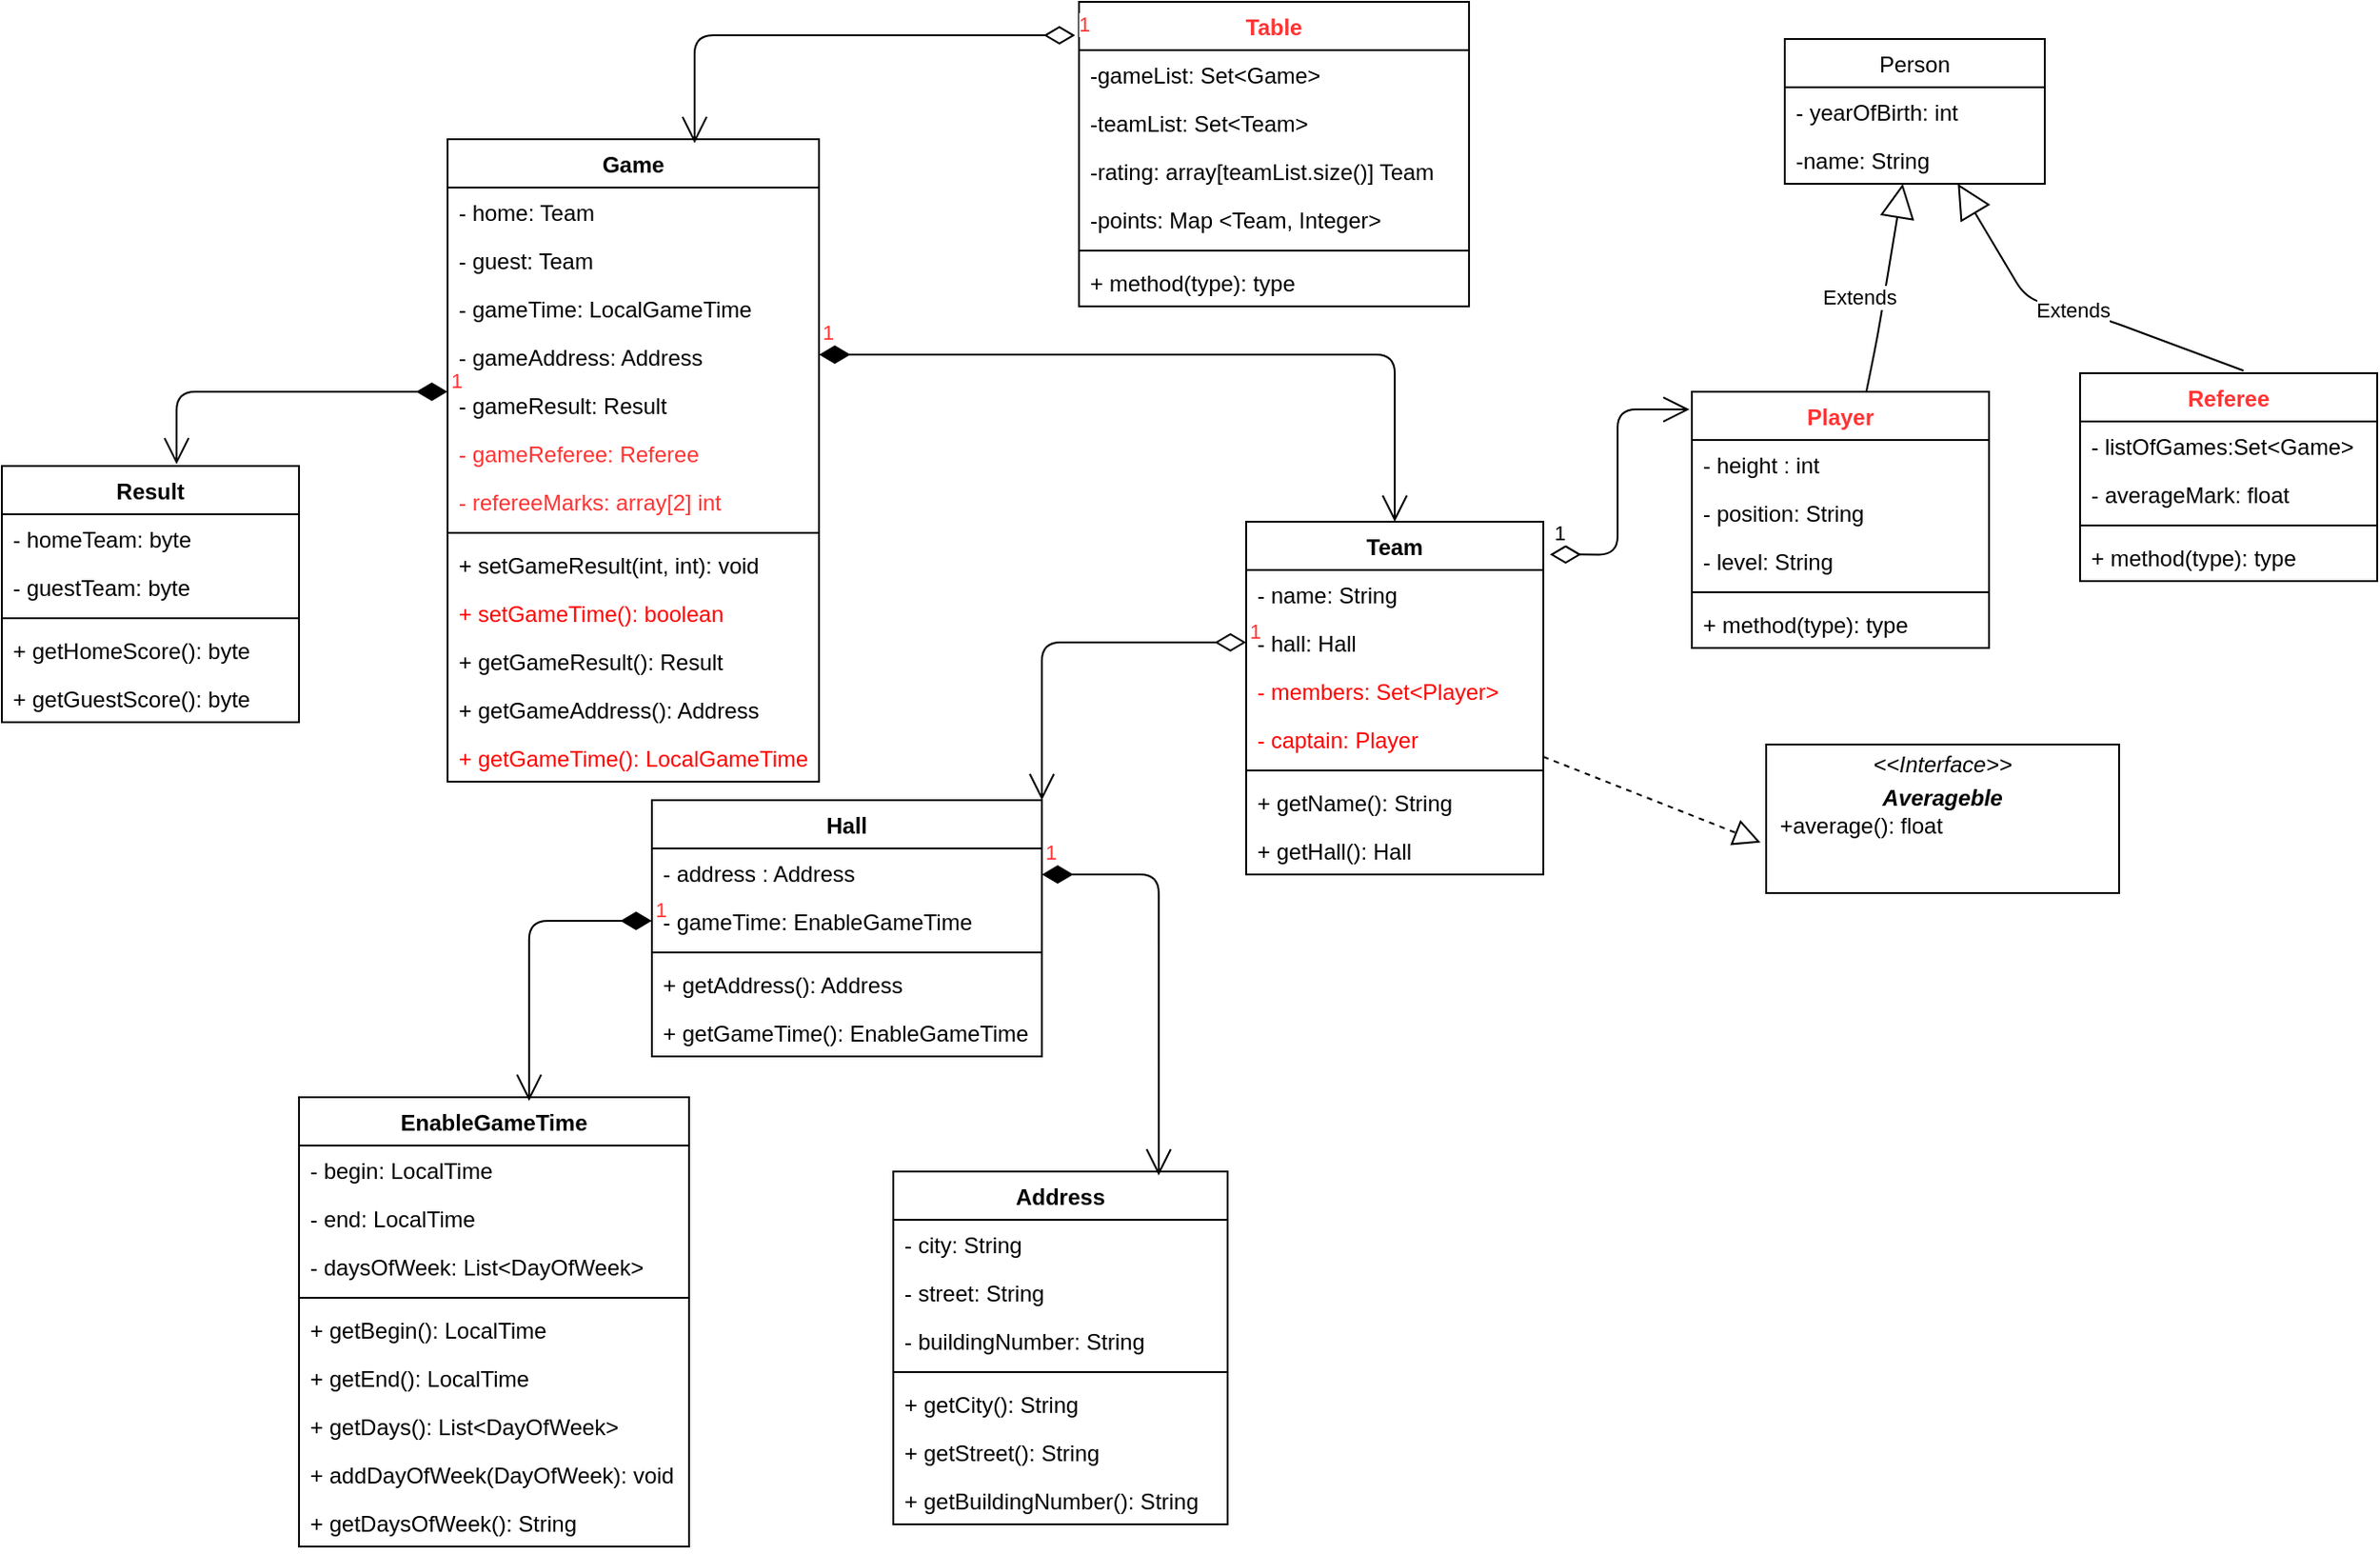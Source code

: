 <mxfile version="13.9.2" type="github">
  <diagram name="Page-1" id="e7e014a7-5840-1c2e-5031-d8a46d1fe8dd">
    <mxGraphModel dx="1221" dy="645" grid="1" gridSize="10" guides="1" tooltips="1" connect="1" arrows="1" fold="1" page="1" pageScale="1" pageWidth="1169" pageHeight="826" background="#ffffff" math="0" shadow="0">
      <root>
        <mxCell id="0" />
        <mxCell id="1" parent="0" />
        <mxCell id="iB-sYYp6q5rqVPIzSp3z-55" value="Table" style="swimlane;fontStyle=1;align=center;verticalAlign=top;childLayout=stackLayout;horizontal=1;startSize=26;horizontalStack=0;resizeParent=1;resizeParentMax=0;resizeLast=0;collapsible=1;marginBottom=0;fontColor=#FF3333;" parent="1" vertex="1">
          <mxGeometry x="630" y="50" width="210" height="164" as="geometry" />
        </mxCell>
        <mxCell id="iB-sYYp6q5rqVPIzSp3z-56" value="-gameList: Set&lt;Game&gt;" style="text;strokeColor=none;fillColor=none;align=left;verticalAlign=top;spacingLeft=4;spacingRight=4;overflow=hidden;rotatable=0;points=[[0,0.5],[1,0.5]];portConstraint=eastwest;" parent="iB-sYYp6q5rqVPIzSp3z-55" vertex="1">
          <mxGeometry y="26" width="210" height="26" as="geometry" />
        </mxCell>
        <mxCell id="NU6HqHWdmJFwHkddgn6K-25" value="-teamList: Set&lt;Team&gt;" style="text;strokeColor=none;fillColor=none;align=left;verticalAlign=top;spacingLeft=4;spacingRight=4;overflow=hidden;rotatable=0;points=[[0,0.5],[1,0.5]];portConstraint=eastwest;" parent="iB-sYYp6q5rqVPIzSp3z-55" vertex="1">
          <mxGeometry y="52" width="210" height="26" as="geometry" />
        </mxCell>
        <mxCell id="NU6HqHWdmJFwHkddgn6K-26" value="-rating: array[teamList.size()] Team" style="text;strokeColor=none;fillColor=none;align=left;verticalAlign=top;spacingLeft=4;spacingRight=4;overflow=hidden;rotatable=0;points=[[0,0.5],[1,0.5]];portConstraint=eastwest;" parent="iB-sYYp6q5rqVPIzSp3z-55" vertex="1">
          <mxGeometry y="78" width="210" height="26" as="geometry" />
        </mxCell>
        <mxCell id="NU6HqHWdmJFwHkddgn6K-24" value="-points: Map &lt;Team, Integer&gt;" style="text;strokeColor=none;fillColor=none;align=left;verticalAlign=top;spacingLeft=4;spacingRight=4;overflow=hidden;rotatable=0;points=[[0,0.5],[1,0.5]];portConstraint=eastwest;" parent="iB-sYYp6q5rqVPIzSp3z-55" vertex="1">
          <mxGeometry y="104" width="210" height="26" as="geometry" />
        </mxCell>
        <mxCell id="iB-sYYp6q5rqVPIzSp3z-57" value="" style="line;strokeWidth=1;fillColor=none;align=left;verticalAlign=middle;spacingTop=-1;spacingLeft=3;spacingRight=3;rotatable=0;labelPosition=right;points=[];portConstraint=eastwest;" parent="iB-sYYp6q5rqVPIzSp3z-55" vertex="1">
          <mxGeometry y="130" width="210" height="8" as="geometry" />
        </mxCell>
        <mxCell id="iB-sYYp6q5rqVPIzSp3z-58" value="+ method(type): type" style="text;strokeColor=none;fillColor=none;align=left;verticalAlign=top;spacingLeft=4;spacingRight=4;overflow=hidden;rotatable=0;points=[[0,0.5],[1,0.5]];portConstraint=eastwest;" parent="iB-sYYp6q5rqVPIzSp3z-55" vertex="1">
          <mxGeometry y="138" width="210" height="26" as="geometry" />
        </mxCell>
        <mxCell id="iB-sYYp6q5rqVPIzSp3z-59" value="Person" style="swimlane;fontStyle=0;childLayout=stackLayout;horizontal=1;startSize=26;fillColor=none;horizontalStack=0;resizeParent=1;resizeParentMax=0;resizeLast=0;collapsible=1;marginBottom=0;" parent="1" vertex="1">
          <mxGeometry x="1010" y="70" width="140" height="78" as="geometry" />
        </mxCell>
        <mxCell id="iB-sYYp6q5rqVPIzSp3z-60" value="- yearOfBirth: int" style="text;strokeColor=none;fillColor=none;align=left;verticalAlign=top;spacingLeft=4;spacingRight=4;overflow=hidden;rotatable=0;points=[[0,0.5],[1,0.5]];portConstraint=eastwest;" parent="iB-sYYp6q5rqVPIzSp3z-59" vertex="1">
          <mxGeometry y="26" width="140" height="26" as="geometry" />
        </mxCell>
        <mxCell id="iB-sYYp6q5rqVPIzSp3z-61" value="-name: String" style="text;strokeColor=none;fillColor=none;align=left;verticalAlign=top;spacingLeft=4;spacingRight=4;overflow=hidden;rotatable=0;points=[[0,0.5],[1,0.5]];portConstraint=eastwest;" parent="iB-sYYp6q5rqVPIzSp3z-59" vertex="1">
          <mxGeometry y="52" width="140" height="26" as="geometry" />
        </mxCell>
        <mxCell id="TwgE0St8MOjOakiMRuRE-41" value="Team" style="swimlane;fontStyle=1;align=center;verticalAlign=top;childLayout=stackLayout;horizontal=1;startSize=26;horizontalStack=0;resizeParent=1;resizeParentMax=0;resizeLast=0;collapsible=1;marginBottom=0;" parent="1" vertex="1">
          <mxGeometry x="720" y="330" width="160" height="190" as="geometry" />
        </mxCell>
        <mxCell id="TwgE0St8MOjOakiMRuRE-42" value="- name: String" style="text;strokeColor=none;fillColor=none;align=left;verticalAlign=top;spacingLeft=4;spacingRight=4;overflow=hidden;rotatable=0;points=[[0,0.5],[1,0.5]];portConstraint=eastwest;" parent="TwgE0St8MOjOakiMRuRE-41" vertex="1">
          <mxGeometry y="26" width="160" height="26" as="geometry" />
        </mxCell>
        <mxCell id="TwgE0St8MOjOakiMRuRE-109" value="- hall: Hall" style="text;strokeColor=none;fillColor=none;align=left;verticalAlign=top;spacingLeft=4;spacingRight=4;overflow=hidden;rotatable=0;points=[[0,0.5],[1,0.5]];portConstraint=eastwest;" parent="TwgE0St8MOjOakiMRuRE-41" vertex="1">
          <mxGeometry y="52" width="160" height="26" as="geometry" />
        </mxCell>
        <mxCell id="NU6HqHWdmJFwHkddgn6K-23" value="- members: Set&lt;Player&gt;" style="text;strokeColor=none;fillColor=none;align=left;verticalAlign=top;spacingLeft=4;spacingRight=4;overflow=hidden;rotatable=0;points=[[0,0.5],[1,0.5]];portConstraint=eastwest;fontColor=#FF0000;" parent="TwgE0St8MOjOakiMRuRE-41" vertex="1">
          <mxGeometry y="78" width="160" height="26" as="geometry" />
        </mxCell>
        <mxCell id="TwgE0St8MOjOakiMRuRE-45" value="- captain: Player" style="text;strokeColor=none;fillColor=none;align=left;verticalAlign=top;spacingLeft=4;spacingRight=4;overflow=hidden;rotatable=0;points=[[0,0.5],[1,0.5]];portConstraint=eastwest;fontColor=#FF0000;" parent="TwgE0St8MOjOakiMRuRE-41" vertex="1">
          <mxGeometry y="104" width="160" height="26" as="geometry" />
        </mxCell>
        <mxCell id="TwgE0St8MOjOakiMRuRE-43" value="" style="line;strokeWidth=1;fillColor=none;align=left;verticalAlign=middle;spacingTop=-1;spacingLeft=3;spacingRight=3;rotatable=0;labelPosition=right;points=[];portConstraint=eastwest;" parent="TwgE0St8MOjOakiMRuRE-41" vertex="1">
          <mxGeometry y="130" width="160" height="8" as="geometry" />
        </mxCell>
        <mxCell id="TwgE0St8MOjOakiMRuRE-82" value="+ getName(): String" style="text;strokeColor=none;fillColor=none;align=left;verticalAlign=top;spacingLeft=4;spacingRight=4;overflow=hidden;rotatable=0;points=[[0,0.5],[1,0.5]];portConstraint=eastwest;" parent="TwgE0St8MOjOakiMRuRE-41" vertex="1">
          <mxGeometry y="138" width="160" height="26" as="geometry" />
        </mxCell>
        <mxCell id="TwgE0St8MOjOakiMRuRE-44" value="+ getHall(): Hall" style="text;strokeColor=none;fillColor=none;align=left;verticalAlign=top;spacingLeft=4;spacingRight=4;overflow=hidden;rotatable=0;points=[[0,0.5],[1,0.5]];portConstraint=eastwest;" parent="TwgE0St8MOjOakiMRuRE-41" vertex="1">
          <mxGeometry y="164" width="160" height="26" as="geometry" />
        </mxCell>
        <mxCell id="TwgE0St8MOjOakiMRuRE-46" value="Hall" style="swimlane;fontStyle=1;align=center;verticalAlign=top;childLayout=stackLayout;horizontal=1;startSize=26;horizontalStack=0;resizeParent=1;resizeParentMax=0;resizeLast=0;collapsible=1;marginBottom=0;" parent="1" vertex="1">
          <mxGeometry x="400" y="480" width="210" height="138" as="geometry" />
        </mxCell>
        <mxCell id="TwgE0St8MOjOakiMRuRE-47" value="- address : Address" style="text;strokeColor=none;fillColor=none;align=left;verticalAlign=top;spacingLeft=4;spacingRight=4;overflow=hidden;rotatable=0;points=[[0,0.5],[1,0.5]];portConstraint=eastwest;" parent="TwgE0St8MOjOakiMRuRE-46" vertex="1">
          <mxGeometry y="26" width="210" height="26" as="geometry" />
        </mxCell>
        <mxCell id="TwgE0St8MOjOakiMRuRE-48" value="- gameTime: EnableGameTime" style="text;strokeColor=none;fillColor=none;align=left;verticalAlign=top;spacingLeft=4;spacingRight=4;overflow=hidden;rotatable=0;points=[[0,0.5],[1,0.5]];portConstraint=eastwest;" parent="TwgE0St8MOjOakiMRuRE-46" vertex="1">
          <mxGeometry y="52" width="210" height="26" as="geometry" />
        </mxCell>
        <mxCell id="TwgE0St8MOjOakiMRuRE-49" value="" style="line;strokeWidth=1;fillColor=none;align=left;verticalAlign=middle;spacingTop=-1;spacingLeft=3;spacingRight=3;rotatable=0;labelPosition=right;points=[];portConstraint=eastwest;" parent="TwgE0St8MOjOakiMRuRE-46" vertex="1">
          <mxGeometry y="78" width="210" height="8" as="geometry" />
        </mxCell>
        <mxCell id="TwgE0St8MOjOakiMRuRE-77" value="+ getAddress(): Address" style="text;strokeColor=none;fillColor=none;align=left;verticalAlign=top;spacingLeft=4;spacingRight=4;overflow=hidden;rotatable=0;points=[[0,0.5],[1,0.5]];portConstraint=eastwest;" parent="TwgE0St8MOjOakiMRuRE-46" vertex="1">
          <mxGeometry y="86" width="210" height="26" as="geometry" />
        </mxCell>
        <mxCell id="TwgE0St8MOjOakiMRuRE-50" value="+ getGameTime(): EnableGameTime" style="text;strokeColor=none;fillColor=none;align=left;verticalAlign=top;spacingLeft=4;spacingRight=4;overflow=hidden;rotatable=0;points=[[0,0.5],[1,0.5]];portConstraint=eastwest;" parent="TwgE0St8MOjOakiMRuRE-46" vertex="1">
          <mxGeometry y="112" width="210" height="26" as="geometry" />
        </mxCell>
        <mxCell id="TwgE0St8MOjOakiMRuRE-51" value="Address" style="swimlane;fontStyle=1;align=center;verticalAlign=top;childLayout=stackLayout;horizontal=1;startSize=26;horizontalStack=0;resizeParent=1;resizeParentMax=0;resizeLast=0;collapsible=1;marginBottom=0;" parent="1" vertex="1">
          <mxGeometry x="530" y="680" width="180" height="190" as="geometry" />
        </mxCell>
        <mxCell id="TwgE0St8MOjOakiMRuRE-52" value="- city: String" style="text;strokeColor=none;fillColor=none;align=left;verticalAlign=top;spacingLeft=4;spacingRight=4;overflow=hidden;rotatable=0;points=[[0,0.5],[1,0.5]];portConstraint=eastwest;" parent="TwgE0St8MOjOakiMRuRE-51" vertex="1">
          <mxGeometry y="26" width="180" height="26" as="geometry" />
        </mxCell>
        <mxCell id="TwgE0St8MOjOakiMRuRE-55" value="- street: String" style="text;strokeColor=none;fillColor=none;align=left;verticalAlign=top;spacingLeft=4;spacingRight=4;overflow=hidden;rotatable=0;points=[[0,0.5],[1,0.5]];portConstraint=eastwest;" parent="TwgE0St8MOjOakiMRuRE-51" vertex="1">
          <mxGeometry y="52" width="180" height="26" as="geometry" />
        </mxCell>
        <mxCell id="TwgE0St8MOjOakiMRuRE-56" value="- buildingNumber: String" style="text;strokeColor=none;fillColor=none;align=left;verticalAlign=top;spacingLeft=4;spacingRight=4;overflow=hidden;rotatable=0;points=[[0,0.5],[1,0.5]];portConstraint=eastwest;" parent="TwgE0St8MOjOakiMRuRE-51" vertex="1">
          <mxGeometry y="78" width="180" height="26" as="geometry" />
        </mxCell>
        <mxCell id="TwgE0St8MOjOakiMRuRE-53" value="" style="line;strokeWidth=1;fillColor=none;align=left;verticalAlign=middle;spacingTop=-1;spacingLeft=3;spacingRight=3;rotatable=0;labelPosition=right;points=[];portConstraint=eastwest;" parent="TwgE0St8MOjOakiMRuRE-51" vertex="1">
          <mxGeometry y="104" width="180" height="8" as="geometry" />
        </mxCell>
        <mxCell id="TwgE0St8MOjOakiMRuRE-54" value="+ getCity(): String" style="text;strokeColor=none;fillColor=none;align=left;verticalAlign=top;spacingLeft=4;spacingRight=4;overflow=hidden;rotatable=0;points=[[0,0.5],[1,0.5]];portConstraint=eastwest;" parent="TwgE0St8MOjOakiMRuRE-51" vertex="1">
          <mxGeometry y="112" width="180" height="26" as="geometry" />
        </mxCell>
        <mxCell id="TwgE0St8MOjOakiMRuRE-57" value="+ getStreet(): String" style="text;strokeColor=none;fillColor=none;align=left;verticalAlign=top;spacingLeft=4;spacingRight=4;overflow=hidden;rotatable=0;points=[[0,0.5],[1,0.5]];portConstraint=eastwest;" parent="TwgE0St8MOjOakiMRuRE-51" vertex="1">
          <mxGeometry y="138" width="180" height="26" as="geometry" />
        </mxCell>
        <mxCell id="TwgE0St8MOjOakiMRuRE-58" value="+ getBuildingNumber(): String" style="text;strokeColor=none;fillColor=none;align=left;verticalAlign=top;spacingLeft=4;spacingRight=4;overflow=hidden;rotatable=0;points=[[0,0.5],[1,0.5]];portConstraint=eastwest;" parent="TwgE0St8MOjOakiMRuRE-51" vertex="1">
          <mxGeometry y="164" width="180" height="26" as="geometry" />
        </mxCell>
        <mxCell id="TwgE0St8MOjOakiMRuRE-59" value="EnableGameTime" style="swimlane;fontStyle=1;align=center;verticalAlign=top;childLayout=stackLayout;horizontal=1;startSize=26;horizontalStack=0;resizeParent=1;resizeParentMax=0;resizeLast=0;collapsible=1;marginBottom=0;" parent="1" vertex="1">
          <mxGeometry x="210" y="640" width="210" height="242" as="geometry" />
        </mxCell>
        <mxCell id="TwgE0St8MOjOakiMRuRE-60" value="- begin: LocalTime" style="text;strokeColor=none;fillColor=none;align=left;verticalAlign=top;spacingLeft=4;spacingRight=4;overflow=hidden;rotatable=0;points=[[0,0.5],[1,0.5]];portConstraint=eastwest;" parent="TwgE0St8MOjOakiMRuRE-59" vertex="1">
          <mxGeometry y="26" width="210" height="26" as="geometry" />
        </mxCell>
        <mxCell id="TwgE0St8MOjOakiMRuRE-70" value="- end: LocalTime" style="text;strokeColor=none;fillColor=none;align=left;verticalAlign=top;spacingLeft=4;spacingRight=4;overflow=hidden;rotatable=0;points=[[0,0.5],[1,0.5]];portConstraint=eastwest;" parent="TwgE0St8MOjOakiMRuRE-59" vertex="1">
          <mxGeometry y="52" width="210" height="26" as="geometry" />
        </mxCell>
        <mxCell id="TwgE0St8MOjOakiMRuRE-71" value="- daysOfWeek: List&lt;DayOfWeek&gt;" style="text;strokeColor=none;fillColor=none;align=left;verticalAlign=top;spacingLeft=4;spacingRight=4;overflow=hidden;rotatable=0;points=[[0,0.5],[1,0.5]];portConstraint=eastwest;" parent="TwgE0St8MOjOakiMRuRE-59" vertex="1">
          <mxGeometry y="78" width="210" height="26" as="geometry" />
        </mxCell>
        <mxCell id="TwgE0St8MOjOakiMRuRE-61" value="" style="line;strokeWidth=1;fillColor=none;align=left;verticalAlign=middle;spacingTop=-1;spacingLeft=3;spacingRight=3;rotatable=0;labelPosition=right;points=[];portConstraint=eastwest;" parent="TwgE0St8MOjOakiMRuRE-59" vertex="1">
          <mxGeometry y="104" width="210" height="8" as="geometry" />
        </mxCell>
        <mxCell id="TwgE0St8MOjOakiMRuRE-62" value="+ getBegin(): LocalTime" style="text;strokeColor=none;fillColor=none;align=left;verticalAlign=top;spacingLeft=4;spacingRight=4;overflow=hidden;rotatable=0;points=[[0,0.5],[1,0.5]];portConstraint=eastwest;" parent="TwgE0St8MOjOakiMRuRE-59" vertex="1">
          <mxGeometry y="112" width="210" height="26" as="geometry" />
        </mxCell>
        <mxCell id="TwgE0St8MOjOakiMRuRE-72" value="+ getEnd(): LocalTime" style="text;strokeColor=none;fillColor=none;align=left;verticalAlign=top;spacingLeft=4;spacingRight=4;overflow=hidden;rotatable=0;points=[[0,0.5],[1,0.5]];portConstraint=eastwest;" parent="TwgE0St8MOjOakiMRuRE-59" vertex="1">
          <mxGeometry y="138" width="210" height="26" as="geometry" />
        </mxCell>
        <mxCell id="TwgE0St8MOjOakiMRuRE-73" value="+ getDays(): List&lt;DayOfWeek&gt;" style="text;strokeColor=none;fillColor=none;align=left;verticalAlign=top;spacingLeft=4;spacingRight=4;overflow=hidden;rotatable=0;points=[[0,0.5],[1,0.5]];portConstraint=eastwest;" parent="TwgE0St8MOjOakiMRuRE-59" vertex="1">
          <mxGeometry y="164" width="210" height="26" as="geometry" />
        </mxCell>
        <mxCell id="TwgE0St8MOjOakiMRuRE-74" value="+ addDayOfWeek(DayOfWeek): void" style="text;strokeColor=none;fillColor=none;align=left;verticalAlign=top;spacingLeft=4;spacingRight=4;overflow=hidden;rotatable=0;points=[[0,0.5],[1,0.5]];portConstraint=eastwest;" parent="TwgE0St8MOjOakiMRuRE-59" vertex="1">
          <mxGeometry y="190" width="210" height="26" as="geometry" />
        </mxCell>
        <mxCell id="TwgE0St8MOjOakiMRuRE-75" value="+ getDaysOfWeek(): String" style="text;strokeColor=none;fillColor=none;align=left;verticalAlign=top;spacingLeft=4;spacingRight=4;overflow=hidden;rotatable=0;points=[[0,0.5],[1,0.5]];portConstraint=eastwest;" parent="TwgE0St8MOjOakiMRuRE-59" vertex="1">
          <mxGeometry y="216" width="210" height="26" as="geometry" />
        </mxCell>
        <mxCell id="TwgE0St8MOjOakiMRuRE-83" value="Result" style="swimlane;fontStyle=1;align=center;verticalAlign=top;childLayout=stackLayout;horizontal=1;startSize=26;horizontalStack=0;resizeParent=1;resizeParentMax=0;resizeLast=0;collapsible=1;marginBottom=0;" parent="1" vertex="1">
          <mxGeometry x="50" y="300" width="160" height="138" as="geometry" />
        </mxCell>
        <mxCell id="TwgE0St8MOjOakiMRuRE-84" value="- homeTeam: byte" style="text;strokeColor=none;fillColor=none;align=left;verticalAlign=top;spacingLeft=4;spacingRight=4;overflow=hidden;rotatable=0;points=[[0,0.5],[1,0.5]];portConstraint=eastwest;" parent="TwgE0St8MOjOakiMRuRE-83" vertex="1">
          <mxGeometry y="26" width="160" height="26" as="geometry" />
        </mxCell>
        <mxCell id="TwgE0St8MOjOakiMRuRE-96" value="- guestTeam: byte" style="text;strokeColor=none;fillColor=none;align=left;verticalAlign=top;spacingLeft=4;spacingRight=4;overflow=hidden;rotatable=0;points=[[0,0.5],[1,0.5]];portConstraint=eastwest;" parent="TwgE0St8MOjOakiMRuRE-83" vertex="1">
          <mxGeometry y="52" width="160" height="26" as="geometry" />
        </mxCell>
        <mxCell id="TwgE0St8MOjOakiMRuRE-85" value="" style="line;strokeWidth=1;fillColor=none;align=left;verticalAlign=middle;spacingTop=-1;spacingLeft=3;spacingRight=3;rotatable=0;labelPosition=right;points=[];portConstraint=eastwest;" parent="TwgE0St8MOjOakiMRuRE-83" vertex="1">
          <mxGeometry y="78" width="160" height="8" as="geometry" />
        </mxCell>
        <mxCell id="TwgE0St8MOjOakiMRuRE-86" value="+ getHomeScore(): byte" style="text;strokeColor=none;fillColor=none;align=left;verticalAlign=top;spacingLeft=4;spacingRight=4;overflow=hidden;rotatable=0;points=[[0,0.5],[1,0.5]];portConstraint=eastwest;" parent="TwgE0St8MOjOakiMRuRE-83" vertex="1">
          <mxGeometry y="86" width="160" height="26" as="geometry" />
        </mxCell>
        <mxCell id="TwgE0St8MOjOakiMRuRE-87" value="+ getGuestScore(): byte" style="text;strokeColor=none;fillColor=none;align=left;verticalAlign=top;spacingLeft=4;spacingRight=4;overflow=hidden;rotatable=0;points=[[0,0.5],[1,0.5]];portConstraint=eastwest;" parent="TwgE0St8MOjOakiMRuRE-83" vertex="1">
          <mxGeometry y="112" width="160" height="26" as="geometry" />
        </mxCell>
        <mxCell id="TwgE0St8MOjOakiMRuRE-97" value="Game" style="swimlane;fontStyle=1;align=center;verticalAlign=top;childLayout=stackLayout;horizontal=1;startSize=26;horizontalStack=0;resizeParent=1;resizeParentMax=0;resizeLast=0;collapsible=1;marginBottom=0;" parent="1" vertex="1">
          <mxGeometry x="290" y="124" width="200" height="346" as="geometry" />
        </mxCell>
        <mxCell id="TwgE0St8MOjOakiMRuRE-98" value="- home: Team" style="text;strokeColor=none;fillColor=none;align=left;verticalAlign=top;spacingLeft=4;spacingRight=4;overflow=hidden;rotatable=0;points=[[0,0.5],[1,0.5]];portConstraint=eastwest;" parent="TwgE0St8MOjOakiMRuRE-97" vertex="1">
          <mxGeometry y="26" width="200" height="26" as="geometry" />
        </mxCell>
        <mxCell id="TwgE0St8MOjOakiMRuRE-101" value="- guest: Team" style="text;strokeColor=none;fillColor=none;align=left;verticalAlign=top;spacingLeft=4;spacingRight=4;overflow=hidden;rotatable=0;points=[[0,0.5],[1,0.5]];portConstraint=eastwest;" parent="TwgE0St8MOjOakiMRuRE-97" vertex="1">
          <mxGeometry y="52" width="200" height="26" as="geometry" />
        </mxCell>
        <mxCell id="TwgE0St8MOjOakiMRuRE-102" value="- gameTime: LocalGameTime" style="text;strokeColor=none;fillColor=none;align=left;verticalAlign=top;spacingLeft=4;spacingRight=4;overflow=hidden;rotatable=0;points=[[0,0.5],[1,0.5]];portConstraint=eastwest;" parent="TwgE0St8MOjOakiMRuRE-97" vertex="1">
          <mxGeometry y="78" width="200" height="26" as="geometry" />
        </mxCell>
        <mxCell id="TwgE0St8MOjOakiMRuRE-103" value="- gameAddress: Address" style="text;strokeColor=none;fillColor=none;align=left;verticalAlign=top;spacingLeft=4;spacingRight=4;overflow=hidden;rotatable=0;points=[[0,0.5],[1,0.5]];portConstraint=eastwest;" parent="TwgE0St8MOjOakiMRuRE-97" vertex="1">
          <mxGeometry y="104" width="200" height="26" as="geometry" />
        </mxCell>
        <mxCell id="TwgE0St8MOjOakiMRuRE-104" value="- gameResult: Result" style="text;strokeColor=none;fillColor=none;align=left;verticalAlign=top;spacingLeft=4;spacingRight=4;overflow=hidden;rotatable=0;points=[[0,0.5],[1,0.5]];portConstraint=eastwest;" parent="TwgE0St8MOjOakiMRuRE-97" vertex="1">
          <mxGeometry y="130" width="200" height="26" as="geometry" />
        </mxCell>
        <mxCell id="NU6HqHWdmJFwHkddgn6K-21" value="- gameReferee: Referee" style="text;strokeColor=none;fillColor=none;align=left;verticalAlign=top;spacingLeft=4;spacingRight=4;overflow=hidden;rotatable=0;points=[[0,0.5],[1,0.5]];portConstraint=eastwest;fontColor=#FF3333;" parent="TwgE0St8MOjOakiMRuRE-97" vertex="1">
          <mxGeometry y="156" width="200" height="26" as="geometry" />
        </mxCell>
        <mxCell id="14i0nmzImd__y7Bm-4BG-6" value="- refereeMarks: array[2] int" style="text;strokeColor=none;fillColor=none;align=left;verticalAlign=top;spacingLeft=4;spacingRight=4;overflow=hidden;rotatable=0;points=[[0,0.5],[1,0.5]];portConstraint=eastwest;fontColor=#FF3333;" vertex="1" parent="TwgE0St8MOjOakiMRuRE-97">
          <mxGeometry y="182" width="200" height="26" as="geometry" />
        </mxCell>
        <mxCell id="TwgE0St8MOjOakiMRuRE-99" value="" style="line;strokeWidth=1;fillColor=none;align=left;verticalAlign=middle;spacingTop=-1;spacingLeft=3;spacingRight=3;rotatable=0;labelPosition=right;points=[];portConstraint=eastwest;" parent="TwgE0St8MOjOakiMRuRE-97" vertex="1">
          <mxGeometry y="208" width="200" height="8" as="geometry" />
        </mxCell>
        <mxCell id="TwgE0St8MOjOakiMRuRE-100" value="+ setGameResult(int, int): void" style="text;strokeColor=none;fillColor=none;align=left;verticalAlign=top;spacingLeft=4;spacingRight=4;overflow=hidden;rotatable=0;points=[[0,0.5],[1,0.5]];portConstraint=eastwest;" parent="TwgE0St8MOjOakiMRuRE-97" vertex="1">
          <mxGeometry y="216" width="200" height="26" as="geometry" />
        </mxCell>
        <mxCell id="TwgE0St8MOjOakiMRuRE-106" value="+ setGameTime(): boolean" style="text;strokeColor=none;fillColor=none;align=left;verticalAlign=top;spacingLeft=4;spacingRight=4;overflow=hidden;rotatable=0;points=[[0,0.5],[1,0.5]];portConstraint=eastwest;fontColor=#FF0000;" parent="TwgE0St8MOjOakiMRuRE-97" vertex="1">
          <mxGeometry y="242" width="200" height="26" as="geometry" />
        </mxCell>
        <mxCell id="TwgE0St8MOjOakiMRuRE-107" value="+ getGameResult(): Result" style="text;strokeColor=none;fillColor=none;align=left;verticalAlign=top;spacingLeft=4;spacingRight=4;overflow=hidden;rotatable=0;points=[[0,0.5],[1,0.5]];portConstraint=eastwest;" parent="TwgE0St8MOjOakiMRuRE-97" vertex="1">
          <mxGeometry y="268" width="200" height="26" as="geometry" />
        </mxCell>
        <mxCell id="TwgE0St8MOjOakiMRuRE-108" value="+ getGameAddress(): Address" style="text;strokeColor=none;fillColor=none;align=left;verticalAlign=top;spacingLeft=4;spacingRight=4;overflow=hidden;rotatable=0;points=[[0,0.5],[1,0.5]];portConstraint=eastwest;" parent="TwgE0St8MOjOakiMRuRE-97" vertex="1">
          <mxGeometry y="294" width="200" height="26" as="geometry" />
        </mxCell>
        <mxCell id="TwgE0St8MOjOakiMRuRE-105" value="+ getGameTime(): LocalGameTime" style="text;strokeColor=none;fillColor=none;align=left;verticalAlign=top;spacingLeft=4;spacingRight=4;overflow=hidden;rotatable=0;points=[[0,0.5],[1,0.5]];portConstraint=eastwest;fontColor=#FF0000;" parent="TwgE0St8MOjOakiMRuRE-97" vertex="1">
          <mxGeometry y="320" width="200" height="26" as="geometry" />
        </mxCell>
        <mxCell id="NU6HqHWdmJFwHkddgn6K-5" value="Player" style="swimlane;fontStyle=1;align=center;verticalAlign=top;childLayout=stackLayout;horizontal=1;startSize=26;horizontalStack=0;resizeParent=1;resizeParentMax=0;resizeLast=0;collapsible=1;marginBottom=0;fontColor=#FF3333;" parent="1" vertex="1">
          <mxGeometry x="960" y="260" width="160" height="138" as="geometry" />
        </mxCell>
        <mxCell id="NU6HqHWdmJFwHkddgn6K-6" value="- height : int" style="text;strokeColor=none;fillColor=none;align=left;verticalAlign=top;spacingLeft=4;spacingRight=4;overflow=hidden;rotatable=0;points=[[0,0.5],[1,0.5]];portConstraint=eastwest;" parent="NU6HqHWdmJFwHkddgn6K-5" vertex="1">
          <mxGeometry y="26" width="160" height="26" as="geometry" />
        </mxCell>
        <mxCell id="NU6HqHWdmJFwHkddgn6K-19" value="- position: String" style="text;strokeColor=none;fillColor=none;align=left;verticalAlign=top;spacingLeft=4;spacingRight=4;overflow=hidden;rotatable=0;points=[[0,0.5],[1,0.5]];portConstraint=eastwest;" parent="NU6HqHWdmJFwHkddgn6K-5" vertex="1">
          <mxGeometry y="52" width="160" height="26" as="geometry" />
        </mxCell>
        <mxCell id="NU6HqHWdmJFwHkddgn6K-20" value="- level: String" style="text;strokeColor=none;fillColor=none;align=left;verticalAlign=top;spacingLeft=4;spacingRight=4;overflow=hidden;rotatable=0;points=[[0,0.5],[1,0.5]];portConstraint=eastwest;" parent="NU6HqHWdmJFwHkddgn6K-5" vertex="1">
          <mxGeometry y="78" width="160" height="26" as="geometry" />
        </mxCell>
        <mxCell id="NU6HqHWdmJFwHkddgn6K-7" value="" style="line;strokeWidth=1;fillColor=none;align=left;verticalAlign=middle;spacingTop=-1;spacingLeft=3;spacingRight=3;rotatable=0;labelPosition=right;points=[];portConstraint=eastwest;" parent="NU6HqHWdmJFwHkddgn6K-5" vertex="1">
          <mxGeometry y="104" width="160" height="8" as="geometry" />
        </mxCell>
        <mxCell id="NU6HqHWdmJFwHkddgn6K-8" value="+ method(type): type" style="text;strokeColor=none;fillColor=none;align=left;verticalAlign=top;spacingLeft=4;spacingRight=4;overflow=hidden;rotatable=0;points=[[0,0.5],[1,0.5]];portConstraint=eastwest;" parent="NU6HqHWdmJFwHkddgn6K-5" vertex="1">
          <mxGeometry y="112" width="160" height="26" as="geometry" />
        </mxCell>
        <mxCell id="NU6HqHWdmJFwHkddgn6K-14" value="Extends" style="endArrow=block;endSize=16;endFill=0;html=1;" parent="1" source="NU6HqHWdmJFwHkddgn6K-5" target="iB-sYYp6q5rqVPIzSp3z-59" edge="1">
          <mxGeometry x="-0.125" y="13" width="160" relative="1" as="geometry">
            <mxPoint x="970" y="230" as="sourcePoint" />
            <mxPoint x="1060" y="199" as="targetPoint" />
            <Array as="points">
              <mxPoint x="1060" y="230" />
            </Array>
            <mxPoint as="offset" />
          </mxGeometry>
        </mxCell>
        <mxCell id="NU6HqHWdmJFwHkddgn6K-15" value="Referee" style="swimlane;fontStyle=1;align=center;verticalAlign=top;childLayout=stackLayout;horizontal=1;startSize=26;horizontalStack=0;resizeParent=1;resizeParentMax=0;resizeLast=0;collapsible=1;marginBottom=0;fontColor=#FF3333;" parent="1" vertex="1">
          <mxGeometry x="1169" y="250" width="160" height="112" as="geometry" />
        </mxCell>
        <mxCell id="NU6HqHWdmJFwHkddgn6K-16" value="- listOfGames:Set&lt;Game&gt;" style="text;strokeColor=none;fillColor=none;align=left;verticalAlign=top;spacingLeft=4;spacingRight=4;overflow=hidden;rotatable=0;points=[[0,0.5],[1,0.5]];portConstraint=eastwest;" parent="NU6HqHWdmJFwHkddgn6K-15" vertex="1">
          <mxGeometry y="26" width="160" height="26" as="geometry" />
        </mxCell>
        <mxCell id="14i0nmzImd__y7Bm-4BG-7" value="- averageMark: float" style="text;strokeColor=none;fillColor=none;align=left;verticalAlign=top;spacingLeft=4;spacingRight=4;overflow=hidden;rotatable=0;points=[[0,0.5],[1,0.5]];portConstraint=eastwest;" vertex="1" parent="NU6HqHWdmJFwHkddgn6K-15">
          <mxGeometry y="52" width="160" height="26" as="geometry" />
        </mxCell>
        <mxCell id="NU6HqHWdmJFwHkddgn6K-17" value="" style="line;strokeWidth=1;fillColor=none;align=left;verticalAlign=middle;spacingTop=-1;spacingLeft=3;spacingRight=3;rotatable=0;labelPosition=right;points=[];portConstraint=eastwest;" parent="NU6HqHWdmJFwHkddgn6K-15" vertex="1">
          <mxGeometry y="78" width="160" height="8" as="geometry" />
        </mxCell>
        <mxCell id="NU6HqHWdmJFwHkddgn6K-18" value="+ method(type): type" style="text;strokeColor=none;fillColor=none;align=left;verticalAlign=top;spacingLeft=4;spacingRight=4;overflow=hidden;rotatable=0;points=[[0,0.5],[1,0.5]];portConstraint=eastwest;" parent="NU6HqHWdmJFwHkddgn6K-15" vertex="1">
          <mxGeometry y="86" width="160" height="26" as="geometry" />
        </mxCell>
        <mxCell id="NU6HqHWdmJFwHkddgn6K-22" value="Extends" style="endArrow=block;endSize=16;endFill=0;html=1;exitX=0.55;exitY=-0.012;exitDx=0;exitDy=0;exitPerimeter=0;" parent="1" source="NU6HqHWdmJFwHkddgn6K-15" target="iB-sYYp6q5rqVPIzSp3z-59" edge="1">
          <mxGeometry width="160" relative="1" as="geometry">
            <mxPoint x="1056.517" y="260" as="sourcePoint" />
            <mxPoint x="1070" y="209" as="targetPoint" />
            <Array as="points">
              <mxPoint x="1180" y="220" />
              <mxPoint x="1140" y="210" />
            </Array>
          </mxGeometry>
        </mxCell>
        <mxCell id="NU6HqHWdmJFwHkddgn6K-27" value="1" style="endArrow=open;html=1;endSize=12;startArrow=diamondThin;startSize=14;startFill=1;edgeStyle=orthogonalEdgeStyle;align=left;verticalAlign=bottom;fontColor=#FF3333;entryX=0.588;entryY=-0.007;entryDx=0;entryDy=0;entryPerimeter=0;" parent="1" target="TwgE0St8MOjOakiMRuRE-83" edge="1">
          <mxGeometry x="-1" y="3" relative="1" as="geometry">
            <mxPoint x="290" y="260" as="sourcePoint" />
            <mxPoint x="290" y="460" as="targetPoint" />
            <Array as="points">
              <mxPoint x="144" y="260" />
            </Array>
          </mxGeometry>
        </mxCell>
        <mxCell id="NU6HqHWdmJFwHkddgn6K-28" value="1" style="endArrow=open;html=1;endSize=12;startArrow=diamondThin;startSize=14;startFill=1;edgeStyle=orthogonalEdgeStyle;align=left;verticalAlign=bottom;fontColor=#FF3333;exitX=0;exitY=0.5;exitDx=0;exitDy=0;entryX=0.59;entryY=0.008;entryDx=0;entryDy=0;entryPerimeter=0;" parent="1" source="TwgE0St8MOjOakiMRuRE-48" target="TwgE0St8MOjOakiMRuRE-59" edge="1">
          <mxGeometry x="-1" y="3" relative="1" as="geometry">
            <mxPoint x="215" y="598.5" as="sourcePoint" />
            <mxPoint x="375" y="598.5" as="targetPoint" />
          </mxGeometry>
        </mxCell>
        <mxCell id="NU6HqHWdmJFwHkddgn6K-29" value="1" style="endArrow=open;html=1;endSize=12;startArrow=diamondThin;startSize=14;startFill=1;edgeStyle=orthogonalEdgeStyle;align=left;verticalAlign=bottom;fontColor=#FF3333;entryX=0.794;entryY=0.011;entryDx=0;entryDy=0;entryPerimeter=0;" parent="1" target="TwgE0St8MOjOakiMRuRE-51" edge="1">
          <mxGeometry x="-1" y="3" relative="1" as="geometry">
            <mxPoint x="610" y="520" as="sourcePoint" />
            <mxPoint x="770" y="520" as="targetPoint" />
            <Array as="points">
              <mxPoint x="673" y="520" />
            </Array>
          </mxGeometry>
        </mxCell>
        <mxCell id="NU6HqHWdmJFwHkddgn6K-30" value="1" style="endArrow=open;html=1;endSize=12;startArrow=diamondThin;startSize=14;startFill=0;edgeStyle=orthogonalEdgeStyle;align=left;verticalAlign=bottom;fontColor=#FF3333;entryX=1;entryY=0;entryDx=0;entryDy=0;exitX=0;exitY=0.5;exitDx=0;exitDy=0;" parent="1" source="TwgE0St8MOjOakiMRuRE-109" target="TwgE0St8MOjOakiMRuRE-46" edge="1">
          <mxGeometry x="-1" y="3" relative="1" as="geometry">
            <mxPoint x="700" y="510" as="sourcePoint" />
            <mxPoint x="860" y="510" as="targetPoint" />
          </mxGeometry>
        </mxCell>
        <mxCell id="NU6HqHWdmJFwHkddgn6K-34" value="1" style="endArrow=open;html=1;endSize=12;startArrow=diamondThin;startSize=14;startFill=1;edgeStyle=orthogonalEdgeStyle;align=left;verticalAlign=bottom;fontColor=#FF3333;" parent="1" target="TwgE0St8MOjOakiMRuRE-41" edge="1">
          <mxGeometry x="-1" y="3" relative="1" as="geometry">
            <mxPoint x="490" y="240" as="sourcePoint" />
            <mxPoint x="650" y="240" as="targetPoint" />
            <Array as="points">
              <mxPoint x="800" y="240" />
            </Array>
          </mxGeometry>
        </mxCell>
        <mxCell id="NU6HqHWdmJFwHkddgn6K-35" value="1" style="endArrow=open;html=1;endSize=12;startArrow=diamondThin;startSize=14;startFill=0;edgeStyle=orthogonalEdgeStyle;align=left;verticalAlign=bottom;fontColor=#FF3333;entryX=0.665;entryY=0.006;entryDx=0;entryDy=0;entryPerimeter=0;exitX=-0.01;exitY=0.11;exitDx=0;exitDy=0;exitPerimeter=0;" parent="1" source="iB-sYYp6q5rqVPIzSp3z-55" target="TwgE0St8MOjOakiMRuRE-97" edge="1">
          <mxGeometry x="-1" y="3" relative="1" as="geometry">
            <mxPoint x="425" y="70" as="sourcePoint" />
            <mxPoint x="585" y="70" as="targetPoint" />
            <Array as="points">
              <mxPoint x="423" y="68" />
            </Array>
          </mxGeometry>
        </mxCell>
        <mxCell id="14i0nmzImd__y7Bm-4BG-3" value="1" style="endArrow=open;html=1;endSize=12;startArrow=diamondThin;startSize=14;startFill=0;edgeStyle=orthogonalEdgeStyle;align=left;verticalAlign=bottom;entryX=-0.008;entryY=0.069;entryDx=0;entryDy=0;entryPerimeter=0;exitX=1.022;exitY=0.093;exitDx=0;exitDy=0;exitPerimeter=0;" edge="1" parent="1" source="TwgE0St8MOjOakiMRuRE-41" target="NU6HqHWdmJFwHkddgn6K-5">
          <mxGeometry x="-1" y="3" relative="1" as="geometry">
            <mxPoint x="880" y="320" as="sourcePoint" />
            <mxPoint x="950" y="270" as="targetPoint" />
          </mxGeometry>
        </mxCell>
        <mxCell id="14i0nmzImd__y7Bm-4BG-4" value="&lt;p style=&quot;margin: 0px ; margin-top: 4px ; text-align: center&quot;&gt;&lt;i&gt;&amp;lt;&amp;lt;Interface&amp;gt;&amp;gt;&lt;/i&gt;&lt;/p&gt;&lt;p style=&quot;margin: 0px ; margin-top: 4px ; text-align: center&quot;&gt;&lt;i&gt;&lt;b&gt;Averageble&lt;/b&gt;&lt;/i&gt;&lt;br&gt;&lt;/p&gt;&lt;p style=&quot;margin: 0px ; margin-left: 4px&quot;&gt;&amp;nbsp;+&lt;span&gt;average(): float&lt;/span&gt;&lt;/p&gt;&lt;p style=&quot;margin: 0px ; margin-left: 4px&quot;&gt;&lt;br&gt;&lt;/p&gt;" style="verticalAlign=top;align=left;overflow=fill;fontSize=12;fontFamily=Helvetica;html=1;" vertex="1" parent="1">
          <mxGeometry x="1000" y="450" width="190" height="80" as="geometry" />
        </mxCell>
        <mxCell id="14i0nmzImd__y7Bm-4BG-5" value="" style="endArrow=block;dashed=1;endFill=0;endSize=12;html=1;entryX=-0.016;entryY=0.66;entryDx=0;entryDy=0;entryPerimeter=0;" edge="1" parent="1" source="TwgE0St8MOjOakiMRuRE-41" target="14i0nmzImd__y7Bm-4BG-4">
          <mxGeometry width="160" relative="1" as="geometry">
            <mxPoint x="820" y="550" as="sourcePoint" />
            <mxPoint x="980" y="550" as="targetPoint" />
          </mxGeometry>
        </mxCell>
      </root>
    </mxGraphModel>
  </diagram>
</mxfile>

